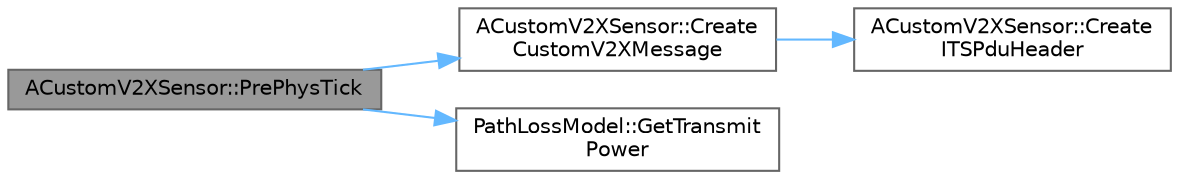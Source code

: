digraph "ACustomV2XSensor::PrePhysTick"
{
 // INTERACTIVE_SVG=YES
 // LATEX_PDF_SIZE
  bgcolor="transparent";
  edge [fontname=Helvetica,fontsize=10,labelfontname=Helvetica,labelfontsize=10];
  node [fontname=Helvetica,fontsize=10,shape=box,height=0.2,width=0.4];
  rankdir="LR";
  Node1 [id="Node000001",label="ACustomV2XSensor::PrePhysTick",height=0.2,width=0.4,color="gray40", fillcolor="grey60", style="filled", fontcolor="black",tooltip=" "];
  Node1 -> Node2 [id="edge1_Node000001_Node000002",color="steelblue1",style="solid",tooltip=" "];
  Node2 [id="Node000002",label="ACustomV2XSensor::Create\lCustomV2XMessage",height=0.2,width=0.4,color="grey40", fillcolor="white", style="filled",URL="$de/d1f/classACustomV2XSensor.html#a50ef411ae309e7f35302e67d363a34cf",tooltip=" "];
  Node2 -> Node3 [id="edge2_Node000002_Node000003",color="steelblue1",style="solid",tooltip=" "];
  Node3 [id="Node000003",label="ACustomV2XSensor::Create\lITSPduHeader",height=0.2,width=0.4,color="grey40", fillcolor="white", style="filled",URL="$de/d1f/classACustomV2XSensor.html#aebc3a1baceb7f43b60fc5578f7ec4fc3",tooltip=" "];
  Node1 -> Node4 [id="edge3_Node000001_Node000004",color="steelblue1",style="solid",tooltip=" "];
  Node4 [id="Node000004",label="PathLossModel::GetTransmit\lPower",height=0.2,width=0.4,color="grey40", fillcolor="white", style="filled",URL="$d8/d25/classPathLossModel.html#aaeaaf8d4bd211550f7d4fb824145d4e7",tooltip=" "];
}
